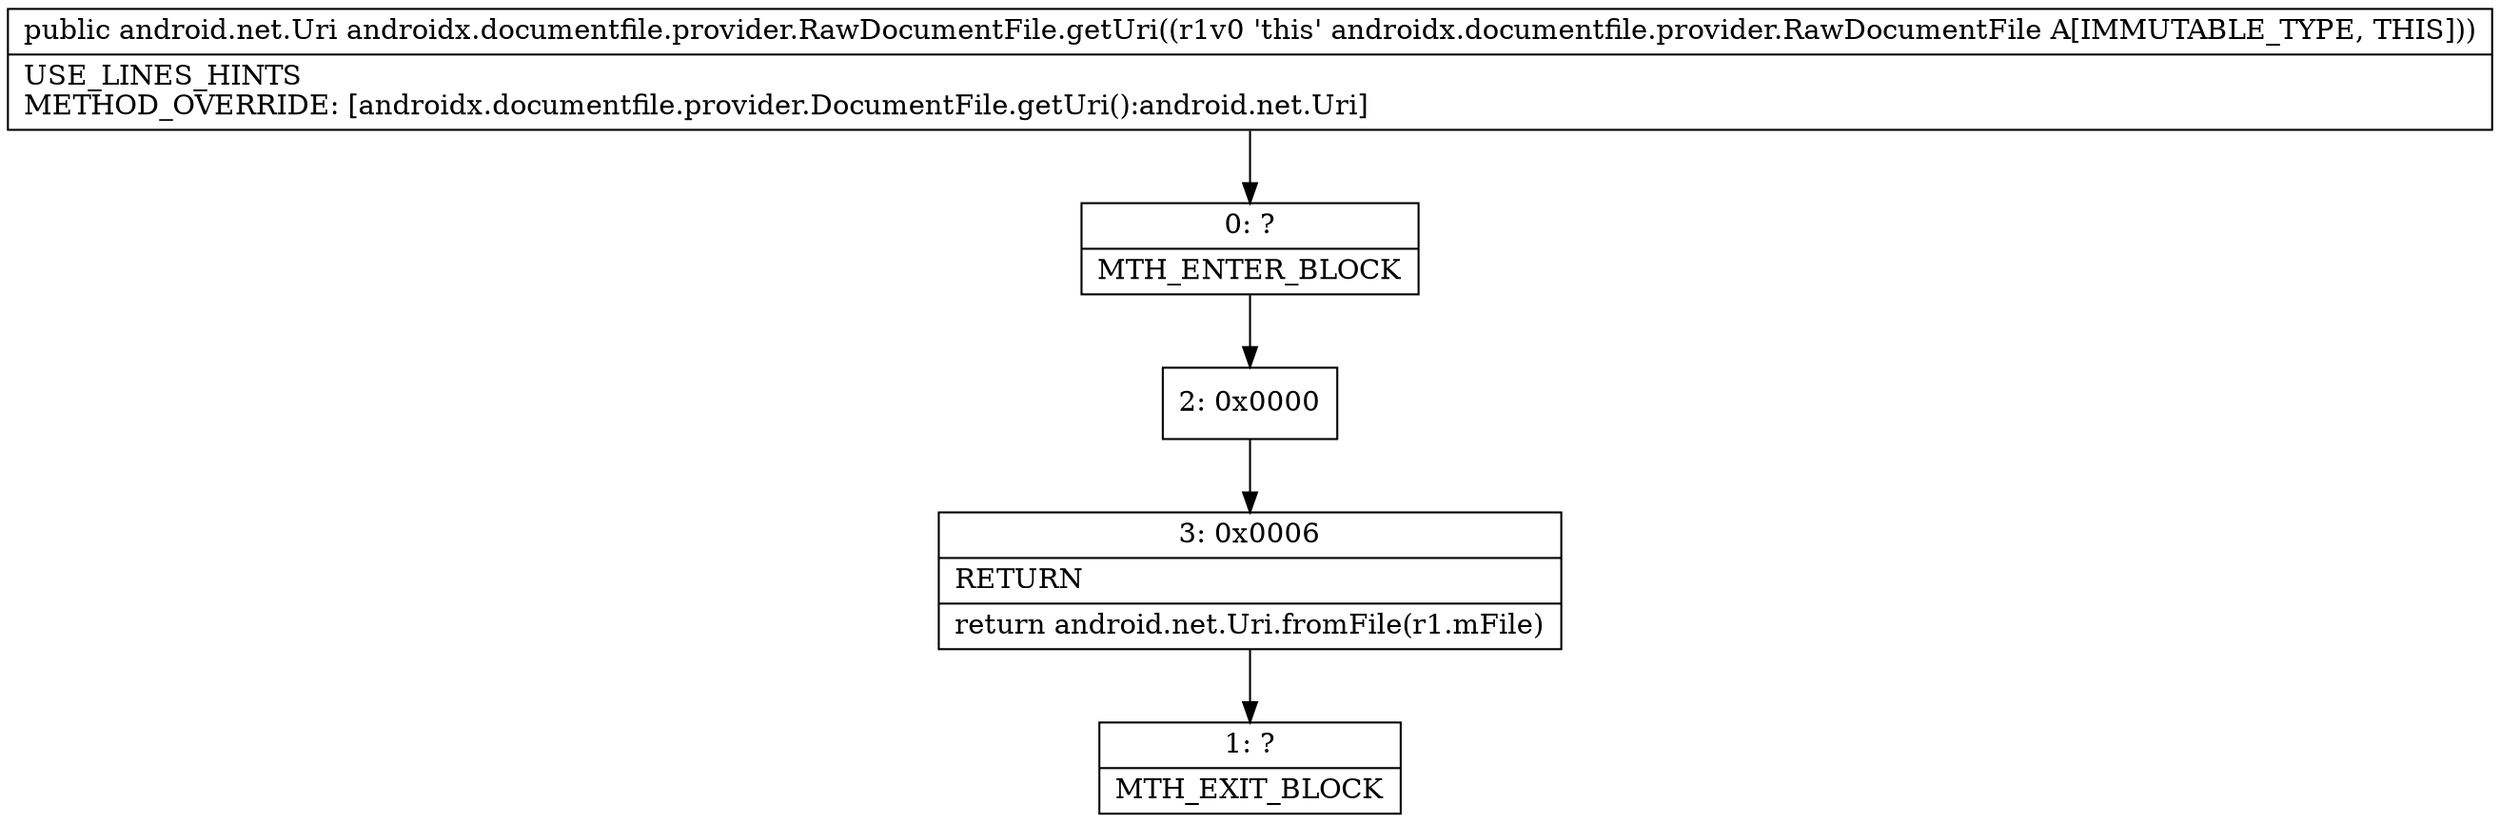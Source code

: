 digraph "CFG forandroidx.documentfile.provider.RawDocumentFile.getUri()Landroid\/net\/Uri;" {
Node_0 [shape=record,label="{0\:\ ?|MTH_ENTER_BLOCK\l}"];
Node_2 [shape=record,label="{2\:\ 0x0000}"];
Node_3 [shape=record,label="{3\:\ 0x0006|RETURN\l|return android.net.Uri.fromFile(r1.mFile)\l}"];
Node_1 [shape=record,label="{1\:\ ?|MTH_EXIT_BLOCK\l}"];
MethodNode[shape=record,label="{public android.net.Uri androidx.documentfile.provider.RawDocumentFile.getUri((r1v0 'this' androidx.documentfile.provider.RawDocumentFile A[IMMUTABLE_TYPE, THIS]))  | USE_LINES_HINTS\lMETHOD_OVERRIDE: [androidx.documentfile.provider.DocumentFile.getUri():android.net.Uri]\l}"];
MethodNode -> Node_0;Node_0 -> Node_2;
Node_2 -> Node_3;
Node_3 -> Node_1;
}

